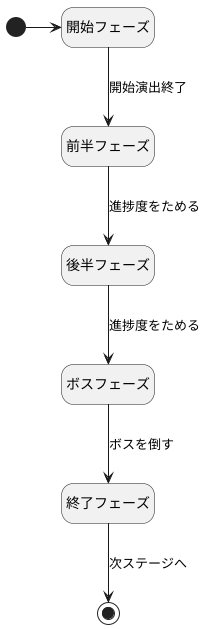 ﻿@startuml
hide empty description

[*] -> 開始フェーズ

開始フェーズ --> 前半フェーズ : 開始演出終了
前半フェーズ --> 後半フェーズ : 進捗度をためる
後半フェーズ --> ボスフェーズ : 進捗度をためる
ボスフェーズ --> 終了フェーズ : ボスを倒す
終了フェーズ --> [*] : 次ステージへ

@enduml
